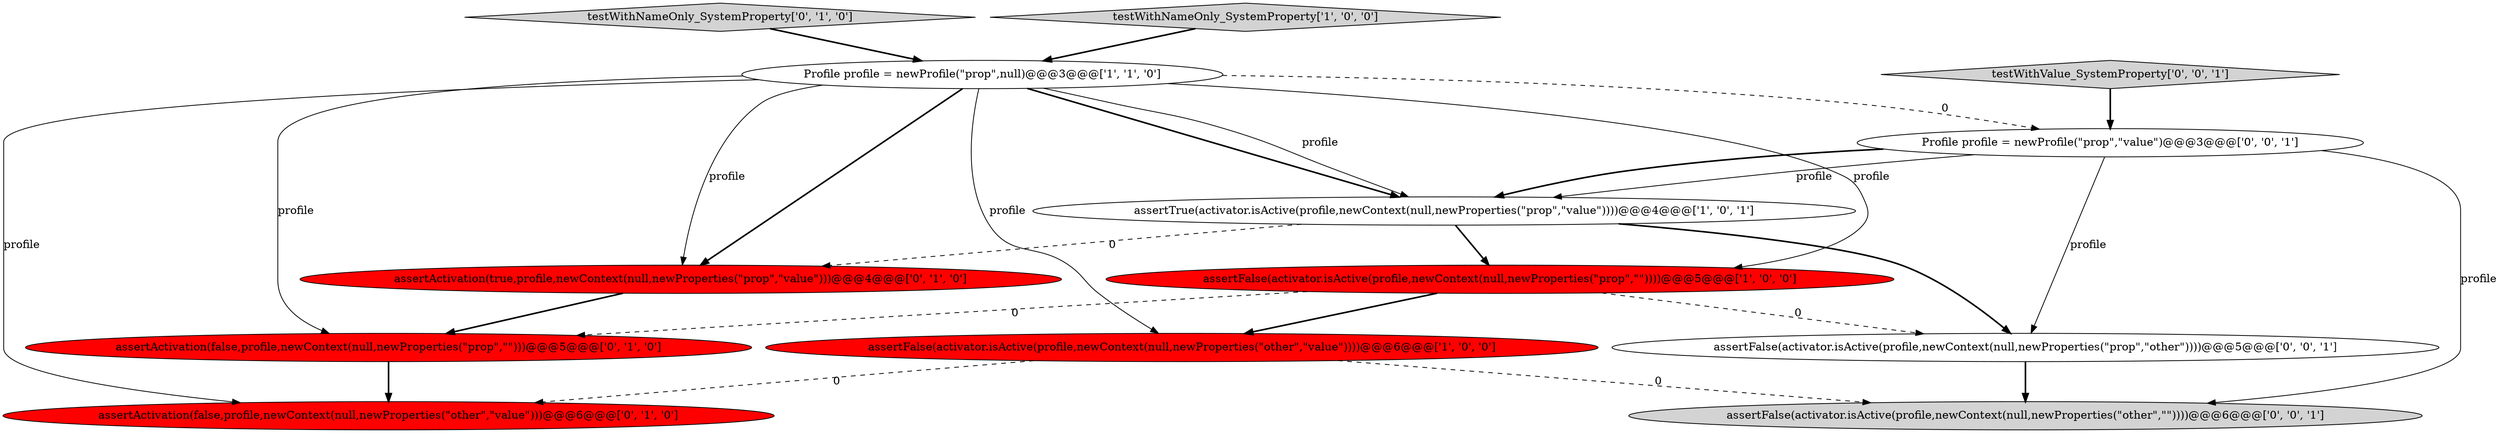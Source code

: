 digraph {
8 [style = filled, label = "assertActivation(true,profile,newContext(null,newProperties(\"prop\",\"value\")))@@@4@@@['0', '1', '0']", fillcolor = red, shape = ellipse image = "AAA1AAABBB2BBB"];
11 [style = filled, label = "testWithValue_SystemProperty['0', '0', '1']", fillcolor = lightgray, shape = diamond image = "AAA0AAABBB3BBB"];
2 [style = filled, label = "assertFalse(activator.isActive(profile,newContext(null,newProperties(\"other\",\"value\"))))@@@6@@@['1', '0', '0']", fillcolor = red, shape = ellipse image = "AAA1AAABBB1BBB"];
9 [style = filled, label = "assertFalse(activator.isActive(profile,newContext(null,newProperties(\"prop\",\"other\"))))@@@5@@@['0', '0', '1']", fillcolor = white, shape = ellipse image = "AAA0AAABBB3BBB"];
6 [style = filled, label = "assertActivation(false,profile,newContext(null,newProperties(\"prop\",\"\")))@@@5@@@['0', '1', '0']", fillcolor = red, shape = ellipse image = "AAA1AAABBB2BBB"];
7 [style = filled, label = "assertActivation(false,profile,newContext(null,newProperties(\"other\",\"value\")))@@@6@@@['0', '1', '0']", fillcolor = red, shape = ellipse image = "AAA1AAABBB2BBB"];
5 [style = filled, label = "testWithNameOnly_SystemProperty['0', '1', '0']", fillcolor = lightgray, shape = diamond image = "AAA0AAABBB2BBB"];
12 [style = filled, label = "Profile profile = newProfile(\"prop\",\"value\")@@@3@@@['0', '0', '1']", fillcolor = white, shape = ellipse image = "AAA0AAABBB3BBB"];
4 [style = filled, label = "assertTrue(activator.isActive(profile,newContext(null,newProperties(\"prop\",\"value\"))))@@@4@@@['1', '0', '1']", fillcolor = white, shape = ellipse image = "AAA0AAABBB1BBB"];
3 [style = filled, label = "assertFalse(activator.isActive(profile,newContext(null,newProperties(\"prop\",\"\"))))@@@5@@@['1', '0', '0']", fillcolor = red, shape = ellipse image = "AAA1AAABBB1BBB"];
0 [style = filled, label = "testWithNameOnly_SystemProperty['1', '0', '0']", fillcolor = lightgray, shape = diamond image = "AAA0AAABBB1BBB"];
10 [style = filled, label = "assertFalse(activator.isActive(profile,newContext(null,newProperties(\"other\",\"\"))))@@@6@@@['0', '0', '1']", fillcolor = lightgray, shape = ellipse image = "AAA0AAABBB3BBB"];
1 [style = filled, label = "Profile profile = newProfile(\"prop\",null)@@@3@@@['1', '1', '0']", fillcolor = white, shape = ellipse image = "AAA0AAABBB1BBB"];
1->8 [style = solid, label="profile"];
4->9 [style = bold, label=""];
4->3 [style = bold, label=""];
1->4 [style = bold, label=""];
3->6 [style = dashed, label="0"];
12->10 [style = solid, label="profile"];
1->8 [style = bold, label=""];
1->4 [style = solid, label="profile"];
8->6 [style = bold, label=""];
1->7 [style = solid, label="profile"];
11->12 [style = bold, label=""];
9->10 [style = bold, label=""];
1->3 [style = solid, label="profile"];
12->9 [style = solid, label="profile"];
1->6 [style = solid, label="profile"];
2->7 [style = dashed, label="0"];
2->10 [style = dashed, label="0"];
1->12 [style = dashed, label="0"];
5->1 [style = bold, label=""];
3->2 [style = bold, label=""];
12->4 [style = bold, label=""];
3->9 [style = dashed, label="0"];
12->4 [style = solid, label="profile"];
0->1 [style = bold, label=""];
4->8 [style = dashed, label="0"];
6->7 [style = bold, label=""];
1->2 [style = solid, label="profile"];
}
